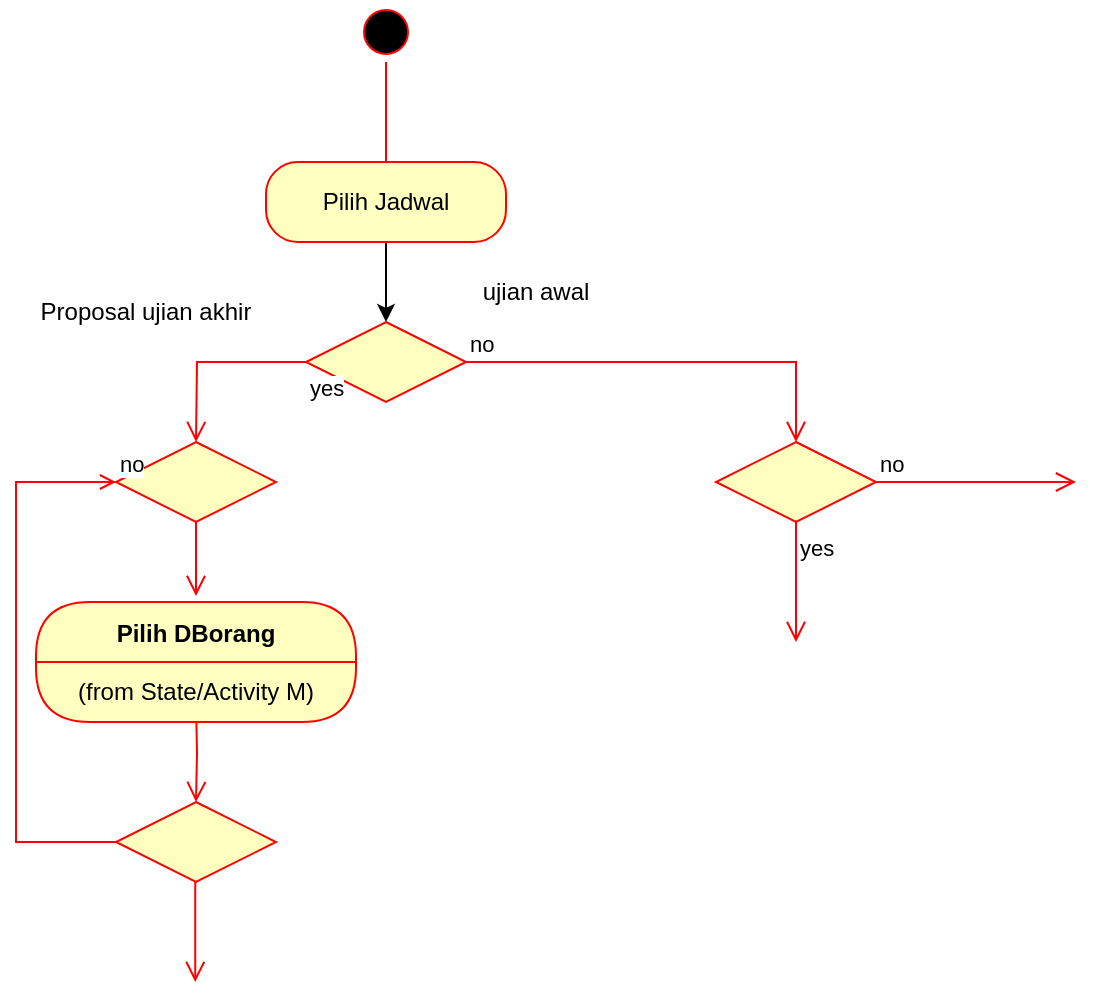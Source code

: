 <mxfile version="22.1.11" type="github">
  <diagram name="Page-1" id="aGl2QQmmw_1IE2wJKrWN">
    <mxGraphModel dx="671" dy="344" grid="1" gridSize="10" guides="1" tooltips="1" connect="1" arrows="1" fold="1" page="1" pageScale="1" pageWidth="850" pageHeight="1100" math="0" shadow="0">
      <root>
        <mxCell id="0" />
        <mxCell id="1" parent="0" />
        <mxCell id="lri0Nj2ABH4roZWUZSL3-2" value="" style="ellipse;html=1;shape=startState;fillColor=#000000;strokeColor=#ff0000;" vertex="1" parent="1">
          <mxGeometry x="410" y="190" width="30" height="30" as="geometry" />
        </mxCell>
        <mxCell id="lri0Nj2ABH4roZWUZSL3-3" value="" style="edgeStyle=orthogonalEdgeStyle;html=1;verticalAlign=bottom;endArrow=open;endSize=8;strokeColor=#ff0000;rounded=0;" edge="1" source="lri0Nj2ABH4roZWUZSL3-2" parent="1">
          <mxGeometry relative="1" as="geometry">
            <mxPoint x="425" y="280" as="targetPoint" />
          </mxGeometry>
        </mxCell>
        <mxCell id="lri0Nj2ABH4roZWUZSL3-9" value="" style="edgeStyle=orthogonalEdgeStyle;rounded=0;orthogonalLoop=1;jettySize=auto;html=1;" edge="1" parent="1" source="lri0Nj2ABH4roZWUZSL3-4" target="lri0Nj2ABH4roZWUZSL3-6">
          <mxGeometry relative="1" as="geometry" />
        </mxCell>
        <mxCell id="lri0Nj2ABH4roZWUZSL3-4" value="Pilih Jadwal" style="rounded=1;whiteSpace=wrap;html=1;arcSize=40;fontColor=#000000;fillColor=#ffffc0;strokeColor=#ff0000;" vertex="1" parent="1">
          <mxGeometry x="365" y="270" width="120" height="40" as="geometry" />
        </mxCell>
        <mxCell id="lri0Nj2ABH4roZWUZSL3-6" value="" style="rhombus;whiteSpace=wrap;html=1;fontColor=#000000;fillColor=#ffffc0;strokeColor=#ff0000;" vertex="1" parent="1">
          <mxGeometry x="385" y="350" width="80" height="40" as="geometry" />
        </mxCell>
        <mxCell id="lri0Nj2ABH4roZWUZSL3-7" value="no" style="edgeStyle=orthogonalEdgeStyle;html=1;align=left;verticalAlign=bottom;endArrow=open;endSize=8;strokeColor=#ff0000;rounded=0;entryX=0.5;entryY=0;entryDx=0;entryDy=0;" edge="1" source="lri0Nj2ABH4roZWUZSL3-6" parent="1" target="lri0Nj2ABH4roZWUZSL3-15">
          <mxGeometry x="-1" relative="1" as="geometry">
            <mxPoint x="570" y="360" as="targetPoint" />
          </mxGeometry>
        </mxCell>
        <mxCell id="lri0Nj2ABH4roZWUZSL3-8" value="yes" style="edgeStyle=orthogonalEdgeStyle;html=1;align=left;verticalAlign=top;endArrow=open;endSize=8;strokeColor=#ff0000;rounded=0;" edge="1" source="lri0Nj2ABH4roZWUZSL3-6" parent="1">
          <mxGeometry x="-1" relative="1" as="geometry">
            <mxPoint x="330" y="410" as="targetPoint" />
          </mxGeometry>
        </mxCell>
        <mxCell id="lri0Nj2ABH4roZWUZSL3-10" value="ujian awal" style="text;html=1;strokeColor=none;fillColor=none;align=center;verticalAlign=middle;whiteSpace=wrap;rounded=0;" vertex="1" parent="1">
          <mxGeometry x="470" y="320" width="60" height="30" as="geometry" />
        </mxCell>
        <mxCell id="lri0Nj2ABH4roZWUZSL3-11" value="Proposal ujian akhir" style="text;html=1;strokeColor=none;fillColor=none;align=center;verticalAlign=middle;whiteSpace=wrap;rounded=0;" vertex="1" parent="1">
          <mxGeometry x="250" y="330" width="110" height="30" as="geometry" />
        </mxCell>
        <mxCell id="lri0Nj2ABH4roZWUZSL3-12" value="" style="rhombus;whiteSpace=wrap;html=1;fontColor=#000000;fillColor=#ffffc0;strokeColor=#ff0000;" vertex="1" parent="1">
          <mxGeometry x="290" y="410" width="80" height="40" as="geometry" />
        </mxCell>
        <mxCell id="lri0Nj2ABH4roZWUZSL3-13" value="no" style="edgeStyle=orthogonalEdgeStyle;html=1;align=left;verticalAlign=bottom;endArrow=none;endSize=8;strokeColor=#ff0000;rounded=0;entryX=0;entryY=0.5;entryDx=0;entryDy=0;startArrow=open;startFill=0;endFill=0;" edge="1" source="lri0Nj2ABH4roZWUZSL3-12" parent="1" target="lri0Nj2ABH4roZWUZSL3-23">
          <mxGeometry x="-1" relative="1" as="geometry">
            <mxPoint x="210" y="450" as="targetPoint" />
            <Array as="points">
              <mxPoint x="240" y="430" />
              <mxPoint x="240" y="610" />
            </Array>
          </mxGeometry>
        </mxCell>
        <mxCell id="lri0Nj2ABH4roZWUZSL3-14" value="" style="edgeStyle=orthogonalEdgeStyle;html=1;align=left;verticalAlign=top;endArrow=open;endSize=8;strokeColor=#ff0000;rounded=0;" edge="1" source="lri0Nj2ABH4roZWUZSL3-12" parent="1">
          <mxGeometry x="-1" relative="1" as="geometry">
            <mxPoint x="330" y="487" as="targetPoint" />
            <Array as="points">
              <mxPoint x="330" y="487" />
            </Array>
          </mxGeometry>
        </mxCell>
        <mxCell id="lri0Nj2ABH4roZWUZSL3-15" value="" style="rhombus;whiteSpace=wrap;html=1;fontColor=#000000;fillColor=#ffffc0;strokeColor=#ff0000;" vertex="1" parent="1">
          <mxGeometry x="590" y="410" width="80" height="40" as="geometry" />
        </mxCell>
        <mxCell id="lri0Nj2ABH4roZWUZSL3-16" value="no" style="edgeStyle=orthogonalEdgeStyle;html=1;align=left;verticalAlign=bottom;endArrow=open;endSize=8;strokeColor=#ff0000;rounded=0;" edge="1" parent="1" source="lri0Nj2ABH4roZWUZSL3-15">
          <mxGeometry x="-1" relative="1" as="geometry">
            <mxPoint x="770" y="430" as="targetPoint" />
          </mxGeometry>
        </mxCell>
        <mxCell id="lri0Nj2ABH4roZWUZSL3-17" value="yes" style="edgeStyle=orthogonalEdgeStyle;html=1;align=left;verticalAlign=top;endArrow=open;endSize=8;strokeColor=#ff0000;rounded=0;" edge="1" parent="1" source="lri0Nj2ABH4roZWUZSL3-15">
          <mxGeometry x="-1" relative="1" as="geometry">
            <mxPoint x="630" y="510" as="targetPoint" />
          </mxGeometry>
        </mxCell>
        <mxCell id="lri0Nj2ABH4roZWUZSL3-19" value="" style="edgeStyle=orthogonalEdgeStyle;html=1;verticalAlign=bottom;endArrow=open;endSize=8;strokeColor=#ff0000;rounded=0;entryX=0.5;entryY=0;entryDx=0;entryDy=0;" edge="1" parent="1" target="lri0Nj2ABH4roZWUZSL3-23">
          <mxGeometry relative="1" as="geometry">
            <mxPoint x="330" y="600" as="targetPoint" />
            <mxPoint x="330.0" y="540" as="sourcePoint" />
          </mxGeometry>
        </mxCell>
        <mxCell id="lri0Nj2ABH4roZWUZSL3-23" value="" style="rhombus;whiteSpace=wrap;html=1;fontColor=#000000;fillColor=#ffffc0;strokeColor=#ff0000;" vertex="1" parent="1">
          <mxGeometry x="290" y="590" width="80" height="40" as="geometry" />
        </mxCell>
        <mxCell id="lri0Nj2ABH4roZWUZSL3-24" value="Pilih DBorang" style="swimlane;fontStyle=1;align=center;verticalAlign=middle;childLayout=stackLayout;horizontal=1;startSize=30;horizontalStack=0;resizeParent=0;resizeLast=1;container=0;fontColor=#000000;collapsible=0;rounded=1;arcSize=30;strokeColor=#ff0000;fillColor=#ffffc0;swimlaneFillColor=#ffffc0;dropTarget=0;" vertex="1" parent="1">
          <mxGeometry x="250" y="490" width="160" height="60" as="geometry" />
        </mxCell>
        <mxCell id="lri0Nj2ABH4roZWUZSL3-25" value="(from State/Activity M)" style="text;html=1;strokeColor=none;fillColor=none;align=center;verticalAlign=middle;spacingLeft=4;spacingRight=4;whiteSpace=wrap;overflow=hidden;rotatable=0;fontColor=#000000;" vertex="1" parent="lri0Nj2ABH4roZWUZSL3-24">
          <mxGeometry y="30" width="160" height="30" as="geometry" />
        </mxCell>
        <mxCell id="lri0Nj2ABH4roZWUZSL3-29" value="" style="edgeStyle=orthogonalEdgeStyle;html=1;verticalAlign=bottom;endArrow=open;endSize=8;strokeColor=#ff0000;rounded=0;entryX=0.5;entryY=0;entryDx=0;entryDy=0;" edge="1" parent="1">
          <mxGeometry relative="1" as="geometry">
            <mxPoint x="329.62" y="680" as="targetPoint" />
            <mxPoint x="329.62" y="630" as="sourcePoint" />
          </mxGeometry>
        </mxCell>
      </root>
    </mxGraphModel>
  </diagram>
</mxfile>
